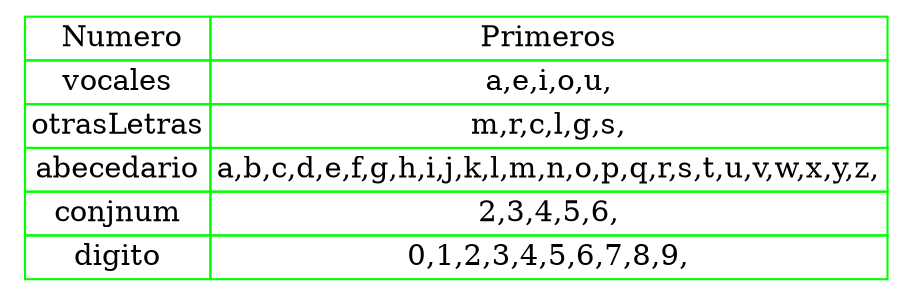 digraph H {
tbl [
shape=plaintext 
label=<
<table border='0' cellborder='1' color='green' cellspacing='0'>
<tr><td> Numero</td><td> Primeros </td></tr><tr><td>vocales</td><td>a,e,i,o,u,</td></tr>
<tr><td>otrasLetras</td><td>m,r,c,l,g,s,</td></tr>
<tr><td>abecedario</td><td>a,b,c,d,e,f,g,h,i,j,k,l,m,n,o,p,q,r,s,t,u,v,w,x,y,z,</td></tr>
<tr><td>conjnum</td><td>2,3,4,5,6,</td></tr>
<tr><td>digito</td><td>0,1,2,3,4,5,6,7,8,9,</td></tr>
</table> 
>];
}